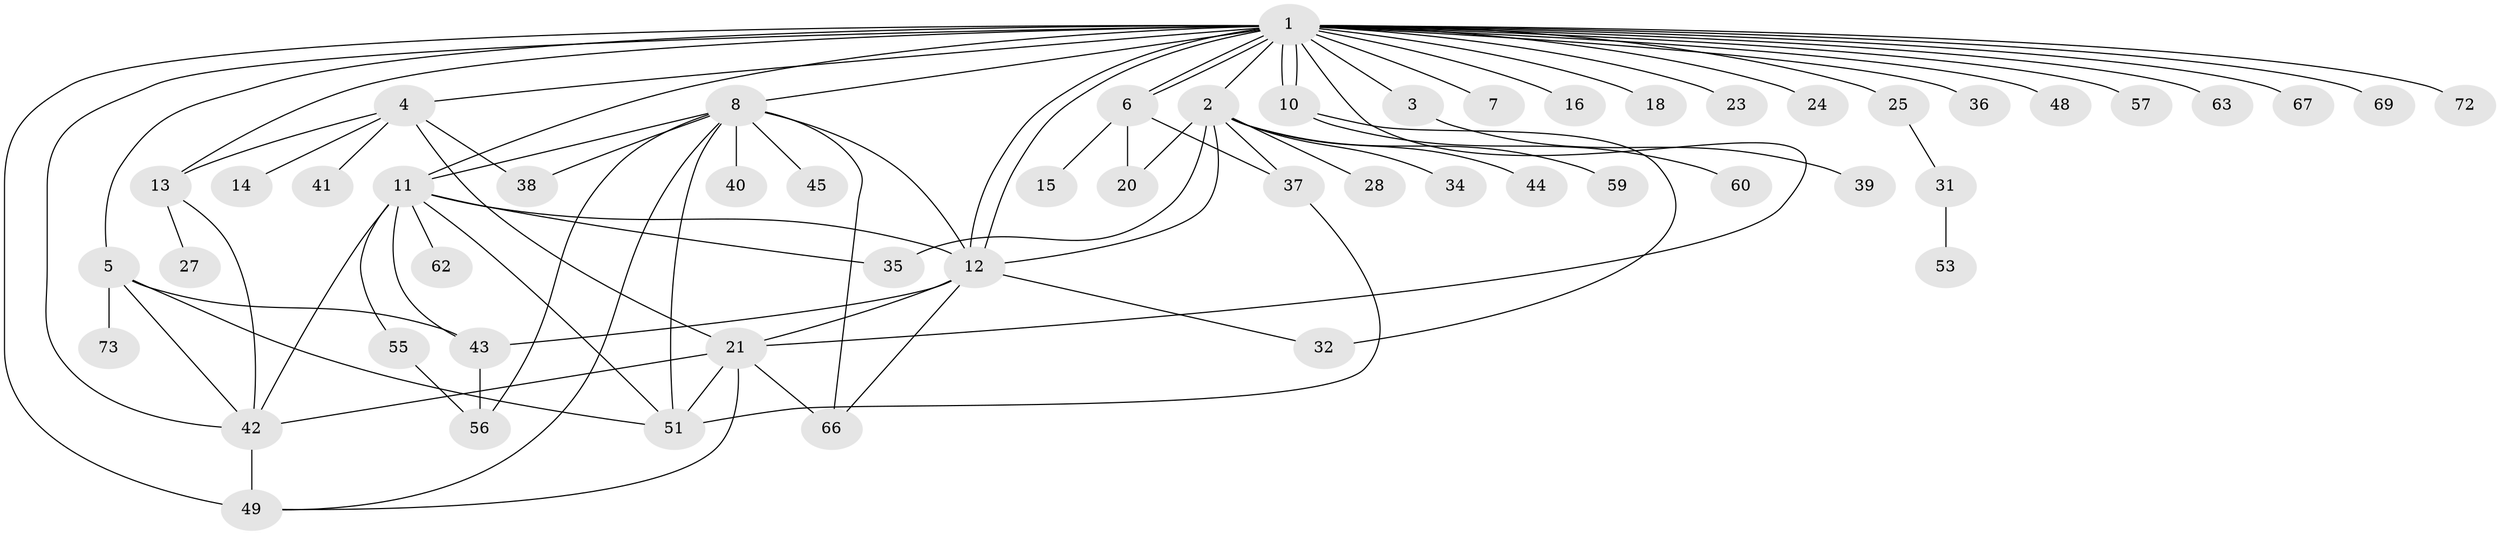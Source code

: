 // original degree distribution, {30: 0.013513513513513514, 6: 0.04054054054054054, 3: 0.0945945945945946, 7: 0.05405405405405406, 4: 0.05405405405405406, 1: 0.4189189189189189, 11: 0.013513513513513514, 5: 0.06756756756756757, 2: 0.22972972972972974, 8: 0.013513513513513514}
// Generated by graph-tools (version 1.1) at 2025/11/02/27/25 16:11:13]
// undirected, 53 vertices, 84 edges
graph export_dot {
graph [start="1"]
  node [color=gray90,style=filled];
  1 [super="+19"];
  2 [super="+26"];
  3 [super="+17"];
  4 [super="+68"];
  5 [super="+9"];
  6 [super="+33"];
  7;
  8 [super="+47"];
  10 [super="+46"];
  11 [super="+52"];
  12 [super="+22"];
  13;
  14;
  15 [super="+65"];
  16;
  18;
  20;
  21 [super="+70"];
  23 [super="+64"];
  24 [super="+29"];
  25 [super="+30"];
  27;
  28;
  31;
  32;
  34 [super="+74"];
  35;
  36;
  37 [super="+61"];
  38;
  39;
  40;
  41;
  42 [super="+50"];
  43;
  44;
  45;
  48 [super="+58"];
  49 [super="+54"];
  51 [super="+71"];
  53;
  55;
  56;
  57;
  59;
  60;
  62;
  63;
  66;
  67;
  69;
  72;
  73;
  1 -- 2;
  1 -- 3;
  1 -- 4;
  1 -- 5;
  1 -- 6 [weight=2];
  1 -- 6;
  1 -- 7;
  1 -- 8 [weight=2];
  1 -- 10;
  1 -- 10;
  1 -- 11 [weight=2];
  1 -- 12;
  1 -- 12;
  1 -- 13;
  1 -- 16;
  1 -- 18;
  1 -- 21;
  1 -- 23;
  1 -- 24;
  1 -- 25;
  1 -- 36;
  1 -- 49 [weight=2];
  1 -- 57;
  1 -- 63 [weight=2];
  1 -- 67;
  1 -- 69;
  1 -- 48;
  1 -- 72;
  1 -- 42;
  2 -- 28;
  2 -- 35;
  2 -- 44;
  2 -- 59;
  2 -- 34;
  2 -- 20;
  2 -- 37;
  2 -- 12;
  3 -- 39;
  4 -- 13;
  4 -- 14;
  4 -- 38;
  4 -- 41;
  4 -- 21;
  5 -- 42;
  5 -- 73;
  5 -- 43;
  5 -- 51;
  6 -- 15;
  6 -- 20;
  6 -- 37;
  8 -- 12;
  8 -- 38;
  8 -- 40;
  8 -- 45;
  8 -- 49;
  8 -- 51;
  8 -- 56;
  8 -- 66;
  8 -- 11;
  10 -- 32;
  10 -- 60;
  11 -- 35;
  11 -- 42;
  11 -- 55;
  11 -- 43;
  11 -- 62;
  11 -- 12;
  11 -- 51;
  12 -- 21;
  12 -- 32;
  12 -- 43;
  12 -- 66;
  13 -- 27;
  13 -- 42;
  21 -- 42;
  21 -- 51;
  21 -- 66;
  21 -- 49;
  25 -- 31;
  31 -- 53;
  37 -- 51;
  42 -- 49;
  43 -- 56;
  55 -- 56;
}
